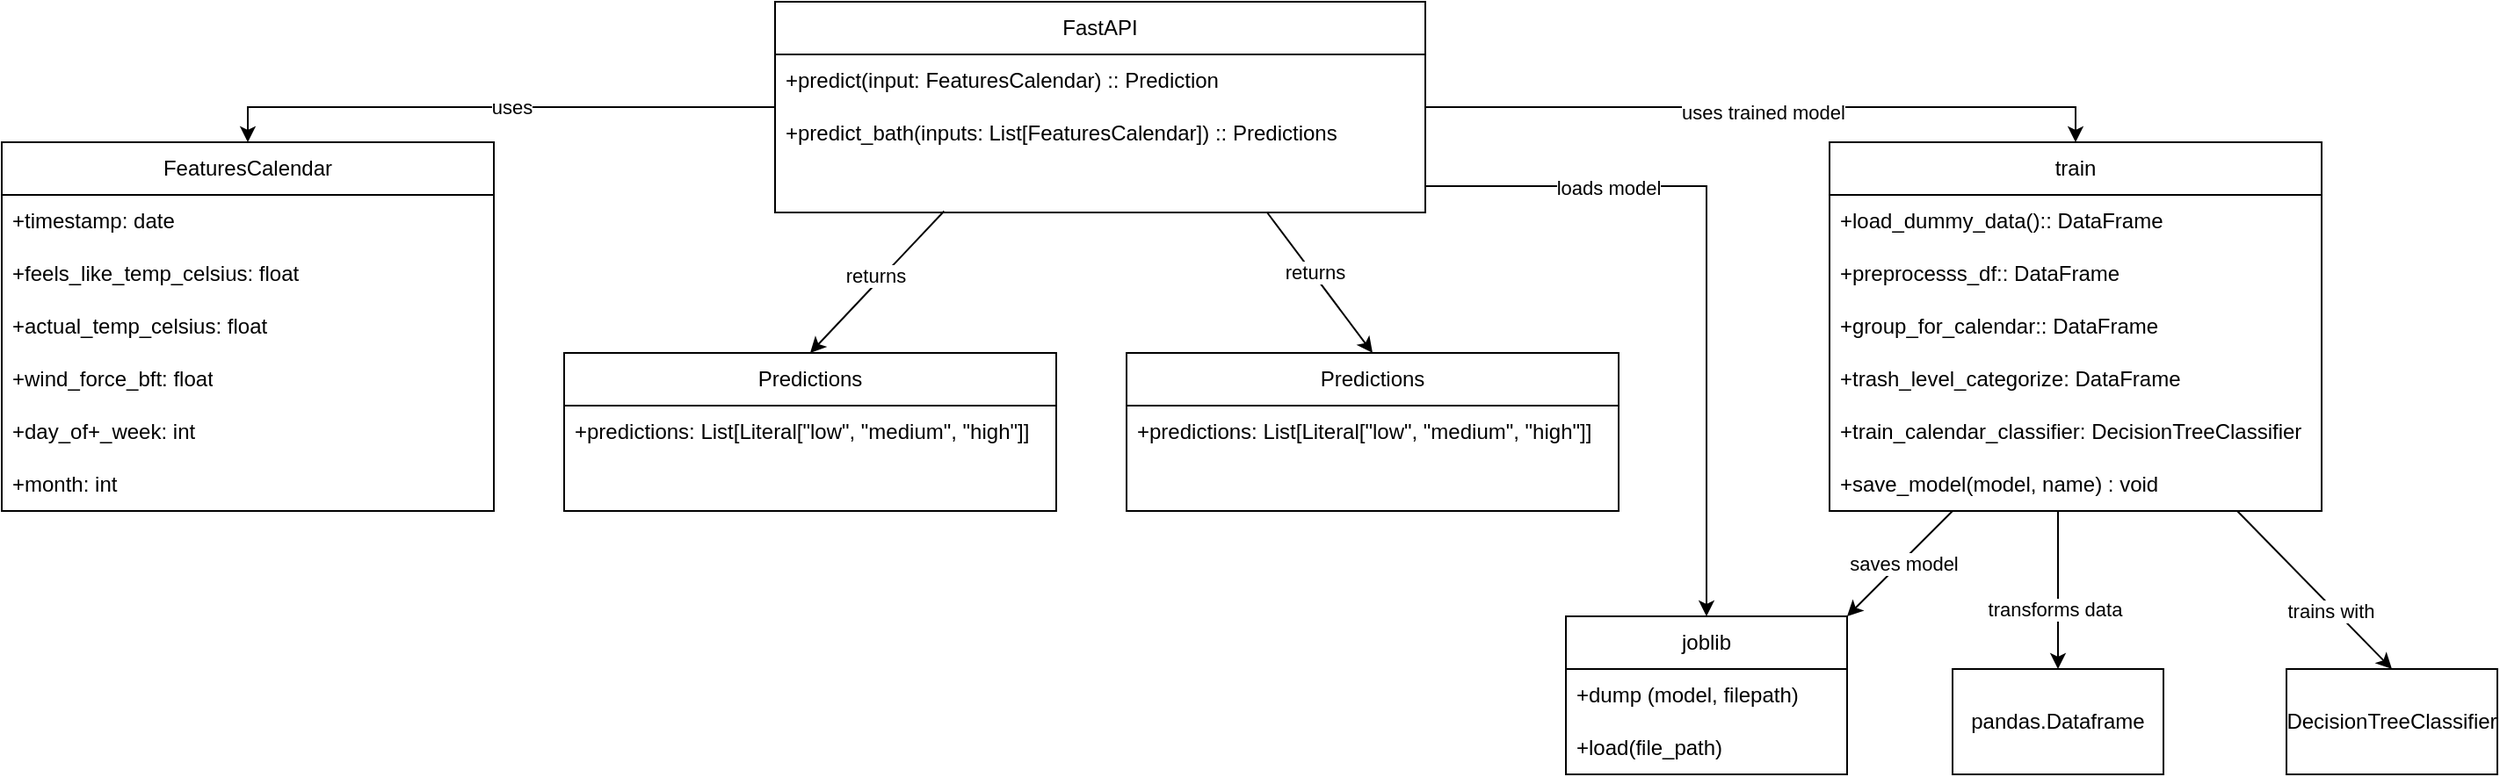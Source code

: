 <mxfile version="27.1.6">
  <diagram name="Page-1" id="19vWLGBtLYXH9hEVz0j3">
    <mxGraphModel dx="2142" dy="771" grid="1" gridSize="10" guides="1" tooltips="1" connect="1" arrows="1" fold="1" page="1" pageScale="1" pageWidth="850" pageHeight="1100" math="0" shadow="0">
      <root>
        <mxCell id="0" />
        <mxCell id="1" parent="0" />
        <mxCell id="4EBO5TWG9P9iA6FamiEp-23" value="FastAPI" style="swimlane;fontStyle=0;childLayout=stackLayout;horizontal=1;startSize=30;horizontalStack=0;resizeParent=1;resizeParentMax=0;resizeLast=0;collapsible=1;marginBottom=0;whiteSpace=wrap;html=1;" vertex="1" parent="1">
          <mxGeometry x="200" y="120" width="370" height="120" as="geometry" />
        </mxCell>
        <mxCell id="4EBO5TWG9P9iA6FamiEp-24" value="+predict(input: FeaturesCalendar) :: Prediction" style="text;strokeColor=none;fillColor=none;align=left;verticalAlign=middle;spacingLeft=4;spacingRight=4;overflow=hidden;points=[[0,0.5],[1,0.5]];portConstraint=eastwest;rotatable=0;whiteSpace=wrap;html=1;" vertex="1" parent="4EBO5TWG9P9iA6FamiEp-23">
          <mxGeometry y="30" width="370" height="30" as="geometry" />
        </mxCell>
        <mxCell id="4EBO5TWG9P9iA6FamiEp-25" value="+predict_bath(inputs: List[FeaturesCalendar]) :: Predictions" style="text;strokeColor=none;fillColor=none;align=left;verticalAlign=middle;spacingLeft=4;spacingRight=4;overflow=hidden;points=[[0,0.5],[1,0.5]];portConstraint=eastwest;rotatable=0;whiteSpace=wrap;html=1;" vertex="1" parent="4EBO5TWG9P9iA6FamiEp-23">
          <mxGeometry y="60" width="370" height="30" as="geometry" />
        </mxCell>
        <mxCell id="4EBO5TWG9P9iA6FamiEp-36" value="" style="endArrow=classic;html=1;rounded=0;entryX=0.5;entryY=0;entryDx=0;entryDy=0;" edge="1" parent="4EBO5TWG9P9iA6FamiEp-23" target="4EBO5TWG9P9iA6FamiEp-28">
          <mxGeometry width="50" height="50" relative="1" as="geometry">
            <mxPoint x="280" y="120" as="sourcePoint" />
            <mxPoint x="330" y="70" as="targetPoint" />
          </mxGeometry>
        </mxCell>
        <mxCell id="4EBO5TWG9P9iA6FamiEp-39" value="returns" style="edgeLabel;html=1;align=center;verticalAlign=middle;resizable=0;points=[];" vertex="1" connectable="0" parent="4EBO5TWG9P9iA6FamiEp-36">
          <mxGeometry x="-0.141" y="1" relative="1" as="geometry">
            <mxPoint as="offset" />
          </mxGeometry>
        </mxCell>
        <mxCell id="4EBO5TWG9P9iA6FamiEp-26" value="&amp;nbsp;" style="text;strokeColor=none;fillColor=none;align=left;verticalAlign=middle;spacingLeft=4;spacingRight=4;overflow=hidden;points=[[0,0.5],[1,0.5]];portConstraint=eastwest;rotatable=0;whiteSpace=wrap;html=1;" vertex="1" parent="4EBO5TWG9P9iA6FamiEp-23">
          <mxGeometry y="90" width="370" height="30" as="geometry" />
        </mxCell>
        <mxCell id="4EBO5TWG9P9iA6FamiEp-28" value="Predictions" style="swimlane;fontStyle=0;childLayout=stackLayout;horizontal=1;startSize=30;horizontalStack=0;resizeParent=1;resizeParentMax=0;resizeLast=0;collapsible=1;marginBottom=0;whiteSpace=wrap;html=1;" vertex="1" parent="1">
          <mxGeometry x="400" y="320" width="280" height="90" as="geometry" />
        </mxCell>
        <mxCell id="4EBO5TWG9P9iA6FamiEp-29" value="+predictions: List[Literal[&quot;low&quot;, &quot;medium&quot;, &quot;high&quot;]]" style="text;strokeColor=none;fillColor=none;align=left;verticalAlign=middle;spacingLeft=4;spacingRight=4;overflow=hidden;points=[[0,0.5],[1,0.5]];portConstraint=eastwest;rotatable=0;whiteSpace=wrap;html=1;" vertex="1" parent="4EBO5TWG9P9iA6FamiEp-28">
          <mxGeometry y="30" width="280" height="30" as="geometry" />
        </mxCell>
        <mxCell id="4EBO5TWG9P9iA6FamiEp-31" value="&amp;nbsp;" style="text;strokeColor=none;fillColor=none;align=left;verticalAlign=middle;spacingLeft=4;spacingRight=4;overflow=hidden;points=[[0,0.5],[1,0.5]];portConstraint=eastwest;rotatable=0;whiteSpace=wrap;html=1;" vertex="1" parent="4EBO5TWG9P9iA6FamiEp-28">
          <mxGeometry y="60" width="280" height="30" as="geometry" />
        </mxCell>
        <mxCell id="4EBO5TWG9P9iA6FamiEp-35" style="edgeStyle=orthogonalEdgeStyle;rounded=0;orthogonalLoop=1;jettySize=auto;html=1;exitX=1;exitY=0.5;exitDx=0;exitDy=0;" edge="1" parent="4EBO5TWG9P9iA6FamiEp-28" source="4EBO5TWG9P9iA6FamiEp-29" target="4EBO5TWG9P9iA6FamiEp-29">
          <mxGeometry relative="1" as="geometry" />
        </mxCell>
        <mxCell id="4EBO5TWG9P9iA6FamiEp-32" value="Predictions" style="swimlane;fontStyle=0;childLayout=stackLayout;horizontal=1;startSize=30;horizontalStack=0;resizeParent=1;resizeParentMax=0;resizeLast=0;collapsible=1;marginBottom=0;whiteSpace=wrap;html=1;" vertex="1" parent="1">
          <mxGeometry x="80" y="320" width="280" height="90" as="geometry" />
        </mxCell>
        <mxCell id="4EBO5TWG9P9iA6FamiEp-33" value="+predictions: List[Literal[&quot;low&quot;, &quot;medium&quot;, &quot;high&quot;]]" style="text;strokeColor=none;fillColor=none;align=left;verticalAlign=middle;spacingLeft=4;spacingRight=4;overflow=hidden;points=[[0,0.5],[1,0.5]];portConstraint=eastwest;rotatable=0;whiteSpace=wrap;html=1;" vertex="1" parent="4EBO5TWG9P9iA6FamiEp-32">
          <mxGeometry y="30" width="280" height="30" as="geometry" />
        </mxCell>
        <mxCell id="4EBO5TWG9P9iA6FamiEp-34" value="&amp;nbsp;" style="text;strokeColor=none;fillColor=none;align=left;verticalAlign=middle;spacingLeft=4;spacingRight=4;overflow=hidden;points=[[0,0.5],[1,0.5]];portConstraint=eastwest;rotatable=0;whiteSpace=wrap;html=1;" vertex="1" parent="4EBO5TWG9P9iA6FamiEp-32">
          <mxGeometry y="60" width="280" height="30" as="geometry" />
        </mxCell>
        <mxCell id="4EBO5TWG9P9iA6FamiEp-37" value="" style="endArrow=classic;html=1;rounded=0;entryX=0.5;entryY=0;entryDx=0;entryDy=0;exitX=0.26;exitY=0.975;exitDx=0;exitDy=0;exitPerimeter=0;" edge="1" parent="1" source="4EBO5TWG9P9iA6FamiEp-26">
          <mxGeometry width="50" height="50" relative="1" as="geometry">
            <mxPoint x="160" y="240" as="sourcePoint" />
            <mxPoint x="220" y="320" as="targetPoint" />
          </mxGeometry>
        </mxCell>
        <mxCell id="4EBO5TWG9P9iA6FamiEp-38" value="returns" style="edgeLabel;html=1;align=center;verticalAlign=middle;resizable=0;points=[];" vertex="1" connectable="0" parent="4EBO5TWG9P9iA6FamiEp-37">
          <mxGeometry x="-0.032" y="-4" relative="1" as="geometry">
            <mxPoint as="offset" />
          </mxGeometry>
        </mxCell>
        <mxCell id="4EBO5TWG9P9iA6FamiEp-52" value="FeaturesCalendar" style="swimlane;fontStyle=0;childLayout=stackLayout;horizontal=1;startSize=30;horizontalStack=0;resizeParent=1;resizeParentMax=0;resizeLast=0;collapsible=1;marginBottom=0;whiteSpace=wrap;html=1;rounded=0;" vertex="1" parent="1">
          <mxGeometry x="-240" y="200" width="280" height="210" as="geometry">
            <mxRectangle x="-240" y="200" width="140" height="30" as="alternateBounds" />
          </mxGeometry>
        </mxCell>
        <mxCell id="4EBO5TWG9P9iA6FamiEp-53" value="+timestamp: date" style="text;strokeColor=none;fillColor=none;align=left;verticalAlign=middle;spacingLeft=4;spacingRight=4;overflow=hidden;points=[[0,0.5],[1,0.5]];portConstraint=eastwest;rotatable=0;whiteSpace=wrap;html=1;" vertex="1" parent="4EBO5TWG9P9iA6FamiEp-52">
          <mxGeometry y="30" width="280" height="30" as="geometry" />
        </mxCell>
        <mxCell id="4EBO5TWG9P9iA6FamiEp-54" value="+feels_like_temp_celsius: float" style="text;strokeColor=none;fillColor=none;align=left;verticalAlign=middle;spacingLeft=4;spacingRight=4;overflow=hidden;points=[[0,0.5],[1,0.5]];portConstraint=eastwest;rotatable=0;whiteSpace=wrap;html=1;" vertex="1" parent="4EBO5TWG9P9iA6FamiEp-52">
          <mxGeometry y="60" width="280" height="30" as="geometry" />
        </mxCell>
        <mxCell id="4EBO5TWG9P9iA6FamiEp-56" value="+actual_temp_celsius: float" style="text;strokeColor=none;fillColor=none;align=left;verticalAlign=middle;spacingLeft=4;spacingRight=4;overflow=hidden;points=[[0,0.5],[1,0.5]];portConstraint=eastwest;rotatable=0;whiteSpace=wrap;html=1;" vertex="1" parent="4EBO5TWG9P9iA6FamiEp-52">
          <mxGeometry y="90" width="280" height="30" as="geometry" />
        </mxCell>
        <mxCell id="4EBO5TWG9P9iA6FamiEp-57" value="+wind_force_bft: float" style="text;strokeColor=none;fillColor=none;align=left;verticalAlign=middle;spacingLeft=4;spacingRight=4;overflow=hidden;points=[[0,0.5],[1,0.5]];portConstraint=eastwest;rotatable=0;whiteSpace=wrap;html=1;" vertex="1" parent="4EBO5TWG9P9iA6FamiEp-52">
          <mxGeometry y="120" width="280" height="30" as="geometry" />
        </mxCell>
        <mxCell id="4EBO5TWG9P9iA6FamiEp-58" value="+day_of+_week: int" style="text;strokeColor=none;fillColor=none;align=left;verticalAlign=middle;spacingLeft=4;spacingRight=4;overflow=hidden;points=[[0,0.5],[1,0.5]];portConstraint=eastwest;rotatable=0;whiteSpace=wrap;html=1;" vertex="1" parent="4EBO5TWG9P9iA6FamiEp-52">
          <mxGeometry y="150" width="280" height="30" as="geometry" />
        </mxCell>
        <mxCell id="4EBO5TWG9P9iA6FamiEp-59" value="+month: int" style="text;strokeColor=none;fillColor=none;align=left;verticalAlign=middle;spacingLeft=4;spacingRight=4;overflow=hidden;points=[[0,0.5],[1,0.5]];portConstraint=eastwest;rotatable=0;whiteSpace=wrap;html=1;" vertex="1" parent="4EBO5TWG9P9iA6FamiEp-52">
          <mxGeometry y="180" width="280" height="30" as="geometry" />
        </mxCell>
        <mxCell id="4EBO5TWG9P9iA6FamiEp-62" style="edgeStyle=orthogonalEdgeStyle;rounded=0;orthogonalLoop=1;jettySize=auto;html=1;exitX=0;exitY=0.5;exitDx=0;exitDy=0;entryX=0.5;entryY=0;entryDx=0;entryDy=0;" edge="1" parent="1" source="4EBO5TWG9P9iA6FamiEp-25" target="4EBO5TWG9P9iA6FamiEp-52">
          <mxGeometry relative="1" as="geometry">
            <Array as="points">
              <mxPoint x="200" y="180" />
              <mxPoint x="-100" y="180" />
            </Array>
          </mxGeometry>
        </mxCell>
        <mxCell id="4EBO5TWG9P9iA6FamiEp-63" value="uses" style="edgeLabel;html=1;align=center;verticalAlign=middle;resizable=0;points=[];" vertex="1" connectable="0" parent="4EBO5TWG9P9iA6FamiEp-62">
          <mxGeometry x="-0.011" relative="1" as="geometry">
            <mxPoint as="offset" />
          </mxGeometry>
        </mxCell>
        <mxCell id="4EBO5TWG9P9iA6FamiEp-64" value="train" style="swimlane;fontStyle=0;childLayout=stackLayout;horizontal=1;startSize=30;horizontalStack=0;resizeParent=1;resizeParentMax=0;resizeLast=0;collapsible=1;marginBottom=0;whiteSpace=wrap;html=1;rounded=0;" vertex="1" parent="1">
          <mxGeometry x="800" y="200" width="280" height="210" as="geometry">
            <mxRectangle x="-240" y="200" width="140" height="30" as="alternateBounds" />
          </mxGeometry>
        </mxCell>
        <mxCell id="4EBO5TWG9P9iA6FamiEp-65" value="+load_dummy_data():: DataFrame" style="text;strokeColor=none;fillColor=none;align=left;verticalAlign=middle;spacingLeft=4;spacingRight=4;overflow=hidden;points=[[0,0.5],[1,0.5]];portConstraint=eastwest;rotatable=0;whiteSpace=wrap;html=1;" vertex="1" parent="4EBO5TWG9P9iA6FamiEp-64">
          <mxGeometry y="30" width="280" height="30" as="geometry" />
        </mxCell>
        <mxCell id="4EBO5TWG9P9iA6FamiEp-66" value="+preprocesss_df:: DataFrame" style="text;strokeColor=none;fillColor=none;align=left;verticalAlign=middle;spacingLeft=4;spacingRight=4;overflow=hidden;points=[[0,0.5],[1,0.5]];portConstraint=eastwest;rotatable=0;whiteSpace=wrap;html=1;" vertex="1" parent="4EBO5TWG9P9iA6FamiEp-64">
          <mxGeometry y="60" width="280" height="30" as="geometry" />
        </mxCell>
        <mxCell id="4EBO5TWG9P9iA6FamiEp-67" value="+group_for_calendar:: DataFrame" style="text;strokeColor=none;fillColor=none;align=left;verticalAlign=middle;spacingLeft=4;spacingRight=4;overflow=hidden;points=[[0,0.5],[1,0.5]];portConstraint=eastwest;rotatable=0;whiteSpace=wrap;html=1;" vertex="1" parent="4EBO5TWG9P9iA6FamiEp-64">
          <mxGeometry y="90" width="280" height="30" as="geometry" />
        </mxCell>
        <mxCell id="4EBO5TWG9P9iA6FamiEp-68" value="+trash_level_categorize: DataFrame" style="text;strokeColor=none;fillColor=none;align=left;verticalAlign=middle;spacingLeft=4;spacingRight=4;overflow=hidden;points=[[0,0.5],[1,0.5]];portConstraint=eastwest;rotatable=0;whiteSpace=wrap;html=1;" vertex="1" parent="4EBO5TWG9P9iA6FamiEp-64">
          <mxGeometry y="120" width="280" height="30" as="geometry" />
        </mxCell>
        <mxCell id="4EBO5TWG9P9iA6FamiEp-69" value="+train_calendar_classifier: DecisionTreeClassifier" style="text;strokeColor=none;fillColor=none;align=left;verticalAlign=middle;spacingLeft=4;spacingRight=4;overflow=hidden;points=[[0,0.5],[1,0.5]];portConstraint=eastwest;rotatable=0;whiteSpace=wrap;html=1;" vertex="1" parent="4EBO5TWG9P9iA6FamiEp-64">
          <mxGeometry y="150" width="280" height="30" as="geometry" />
        </mxCell>
        <mxCell id="4EBO5TWG9P9iA6FamiEp-70" value="+save_model(model, name) : void" style="text;strokeColor=none;fillColor=none;align=left;verticalAlign=middle;spacingLeft=4;spacingRight=4;overflow=hidden;points=[[0,0.5],[1,0.5]];portConstraint=eastwest;rotatable=0;whiteSpace=wrap;html=1;" vertex="1" parent="4EBO5TWG9P9iA6FamiEp-64">
          <mxGeometry y="180" width="280" height="30" as="geometry" />
        </mxCell>
        <mxCell id="4EBO5TWG9P9iA6FamiEp-71" style="edgeStyle=orthogonalEdgeStyle;rounded=0;orthogonalLoop=1;jettySize=auto;html=1;exitX=1;exitY=0.5;exitDx=0;exitDy=0;entryX=0.5;entryY=0;entryDx=0;entryDy=0;" edge="1" parent="1" source="4EBO5TWG9P9iA6FamiEp-25" target="4EBO5TWG9P9iA6FamiEp-64">
          <mxGeometry relative="1" as="geometry">
            <Array as="points">
              <mxPoint x="570" y="180" />
              <mxPoint x="940" y="180" />
            </Array>
          </mxGeometry>
        </mxCell>
        <mxCell id="4EBO5TWG9P9iA6FamiEp-72" value="uses trained model" style="edgeLabel;html=1;align=center;verticalAlign=middle;resizable=0;points=[];" vertex="1" connectable="0" parent="4EBO5TWG9P9iA6FamiEp-71">
          <mxGeometry x="0.021" y="-3" relative="1" as="geometry">
            <mxPoint as="offset" />
          </mxGeometry>
        </mxCell>
        <mxCell id="4EBO5TWG9P9iA6FamiEp-73" value="joblib" style="swimlane;fontStyle=0;childLayout=stackLayout;horizontal=1;startSize=30;horizontalStack=0;resizeParent=1;resizeParentMax=0;resizeLast=0;collapsible=1;marginBottom=0;whiteSpace=wrap;html=1;" vertex="1" parent="1">
          <mxGeometry x="650" y="470" width="160" height="90" as="geometry" />
        </mxCell>
        <mxCell id="4EBO5TWG9P9iA6FamiEp-74" value="+dump (model, filepath)" style="text;strokeColor=none;fillColor=none;align=left;verticalAlign=middle;spacingLeft=4;spacingRight=4;overflow=hidden;points=[[0,0.5],[1,0.5]];portConstraint=eastwest;rotatable=0;whiteSpace=wrap;html=1;" vertex="1" parent="4EBO5TWG9P9iA6FamiEp-73">
          <mxGeometry y="30" width="160" height="30" as="geometry" />
        </mxCell>
        <mxCell id="4EBO5TWG9P9iA6FamiEp-75" value="+load(file_path)" style="text;strokeColor=none;fillColor=none;align=left;verticalAlign=middle;spacingLeft=4;spacingRight=4;overflow=hidden;points=[[0,0.5],[1,0.5]];portConstraint=eastwest;rotatable=0;whiteSpace=wrap;html=1;" vertex="1" parent="4EBO5TWG9P9iA6FamiEp-73">
          <mxGeometry y="60" width="160" height="30" as="geometry" />
        </mxCell>
        <mxCell id="4EBO5TWG9P9iA6FamiEp-76" style="edgeStyle=orthogonalEdgeStyle;rounded=0;orthogonalLoop=1;jettySize=auto;html=1;exitX=1;exitY=0.5;exitDx=0;exitDy=0;" edge="1" parent="4EBO5TWG9P9iA6FamiEp-73" source="4EBO5TWG9P9iA6FamiEp-74" target="4EBO5TWG9P9iA6FamiEp-74">
          <mxGeometry relative="1" as="geometry" />
        </mxCell>
        <mxCell id="4EBO5TWG9P9iA6FamiEp-77" style="edgeStyle=orthogonalEdgeStyle;rounded=0;orthogonalLoop=1;jettySize=auto;html=1;exitX=1;exitY=0.5;exitDx=0;exitDy=0;entryX=0.5;entryY=0;entryDx=0;entryDy=0;" edge="1" parent="1" source="4EBO5TWG9P9iA6FamiEp-26" target="4EBO5TWG9P9iA6FamiEp-73">
          <mxGeometry relative="1" as="geometry" />
        </mxCell>
        <mxCell id="4EBO5TWG9P9iA6FamiEp-78" value="loads model" style="edgeLabel;html=1;align=center;verticalAlign=middle;resizable=0;points=[];" vertex="1" connectable="0" parent="4EBO5TWG9P9iA6FamiEp-77">
          <mxGeometry x="-0.486" y="-1" relative="1" as="geometry">
            <mxPoint as="offset" />
          </mxGeometry>
        </mxCell>
        <mxCell id="4EBO5TWG9P9iA6FamiEp-79" value="" style="endArrow=classic;html=1;rounded=0;entryX=1;entryY=0;entryDx=0;entryDy=0;exitX=0.25;exitY=1;exitDx=0;exitDy=0;exitPerimeter=0;" edge="1" parent="1" source="4EBO5TWG9P9iA6FamiEp-70" target="4EBO5TWG9P9iA6FamiEp-73">
          <mxGeometry width="50" height="50" relative="1" as="geometry">
            <mxPoint x="870" y="460" as="sourcePoint" />
            <mxPoint x="920" y="410" as="targetPoint" />
          </mxGeometry>
        </mxCell>
        <mxCell id="4EBO5TWG9P9iA6FamiEp-87" value="saves model" style="edgeLabel;html=1;align=center;verticalAlign=middle;resizable=0;points=[];" vertex="1" connectable="0" parent="4EBO5TWG9P9iA6FamiEp-79">
          <mxGeometry x="-0.038" y="1" relative="1" as="geometry">
            <mxPoint as="offset" />
          </mxGeometry>
        </mxCell>
        <mxCell id="4EBO5TWG9P9iA6FamiEp-84" value="pandas.Dataframe" style="rounded=0;whiteSpace=wrap;html=1;" vertex="1" parent="1">
          <mxGeometry x="870" y="500" width="120" height="60" as="geometry" />
        </mxCell>
        <mxCell id="4EBO5TWG9P9iA6FamiEp-85" value="" style="endArrow=classic;html=1;rounded=0;entryX=1;entryY=0;entryDx=0;entryDy=0;" edge="1" parent="1">
          <mxGeometry width="50" height="50" relative="1" as="geometry">
            <mxPoint x="930" y="410" as="sourcePoint" />
            <mxPoint x="930" y="500" as="targetPoint" />
          </mxGeometry>
        </mxCell>
        <mxCell id="4EBO5TWG9P9iA6FamiEp-86" value="transforms data" style="edgeLabel;html=1;align=center;verticalAlign=middle;resizable=0;points=[];" vertex="1" connectable="0" parent="4EBO5TWG9P9iA6FamiEp-85">
          <mxGeometry x="0.231" y="-2" relative="1" as="geometry">
            <mxPoint as="offset" />
          </mxGeometry>
        </mxCell>
        <mxCell id="4EBO5TWG9P9iA6FamiEp-88" value="DecisionTreeClassifier" style="rounded=0;whiteSpace=wrap;html=1;" vertex="1" parent="1">
          <mxGeometry x="1060" y="500" width="120" height="60" as="geometry" />
        </mxCell>
        <mxCell id="4EBO5TWG9P9iA6FamiEp-89" value="" style="endArrow=classic;html=1;rounded=0;entryX=0.5;entryY=0;entryDx=0;entryDy=0;exitX=0.472;exitY=0.89;exitDx=0;exitDy=0;exitPerimeter=0;" edge="1" parent="1" target="4EBO5TWG9P9iA6FamiEp-88">
          <mxGeometry width="50" height="50" relative="1" as="geometry">
            <mxPoint x="1032" y="410" as="sourcePoint" />
            <mxPoint x="1030" y="503" as="targetPoint" />
          </mxGeometry>
        </mxCell>
        <mxCell id="4EBO5TWG9P9iA6FamiEp-90" value="trains with" style="edgeLabel;html=1;align=center;verticalAlign=middle;resizable=0;points=[];" vertex="1" connectable="0" parent="4EBO5TWG9P9iA6FamiEp-89">
          <mxGeometry x="0.231" y="-2" relative="1" as="geometry">
            <mxPoint as="offset" />
          </mxGeometry>
        </mxCell>
      </root>
    </mxGraphModel>
  </diagram>
</mxfile>
